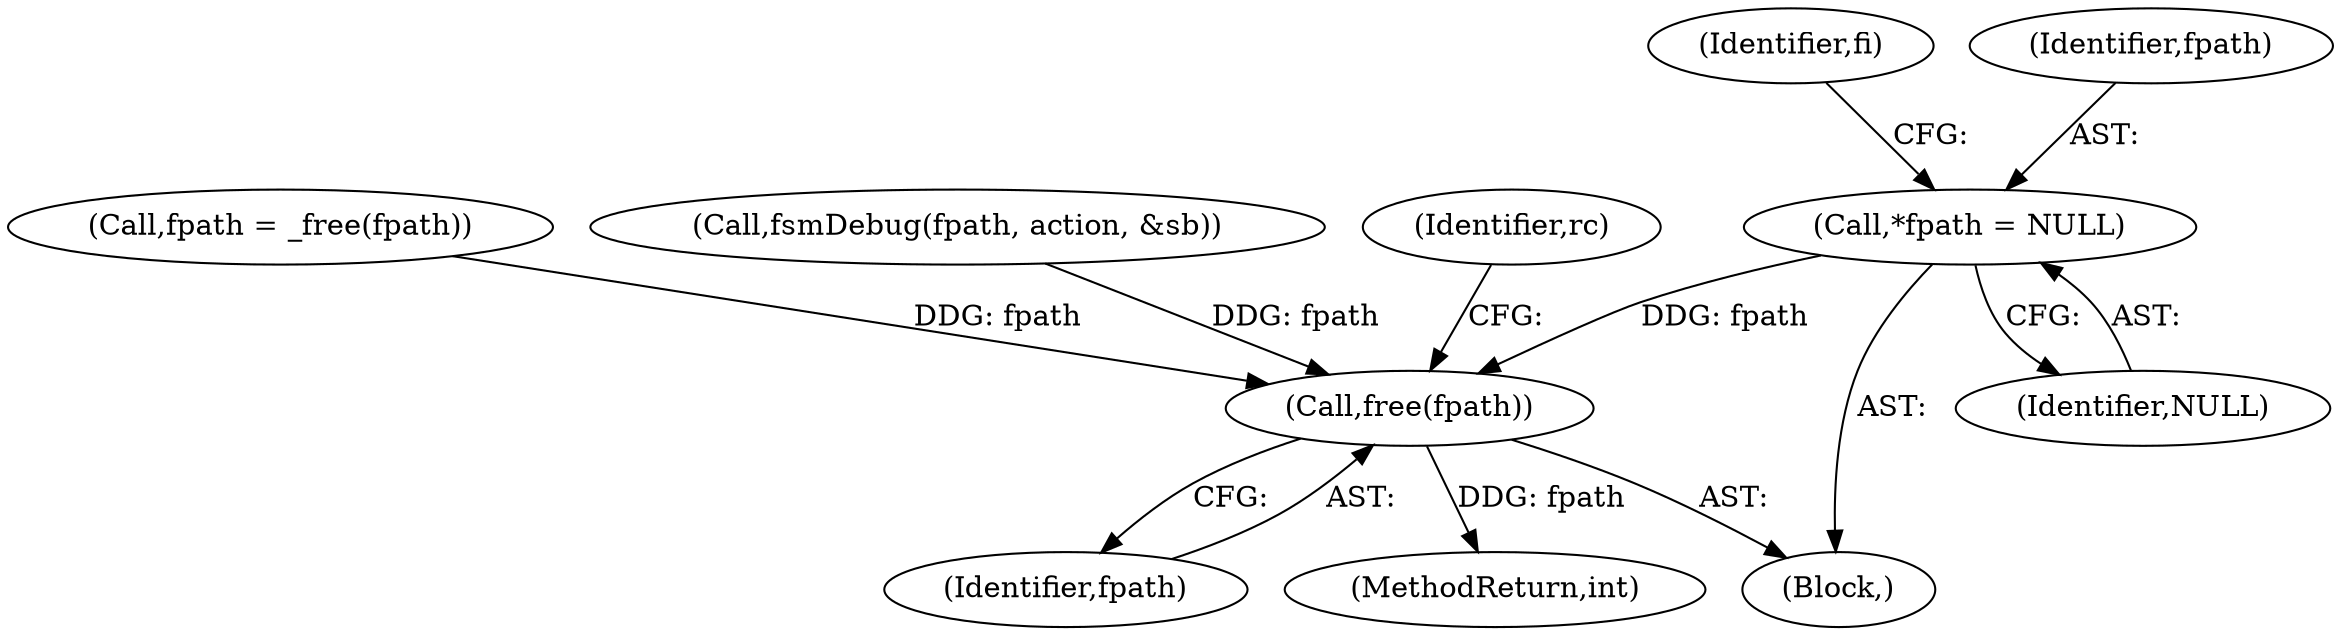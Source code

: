 digraph "0_rpm_404ef011c300207cdb1e531670384564aae04bdc_1@pointer" {
"1000189" [label="(Call,*fpath = NULL)"];
"1000614" [label="(Call,free(fpath))"];
"1000189" [label="(Call,*fpath = NULL)"];
"1000194" [label="(Identifier,fi)"];
"1000190" [label="(Identifier,fpath)"];
"1000587" [label="(Call,fpath = _free(fpath))"];
"1000191" [label="(Identifier,NULL)"];
"1000124" [label="(Block,)"];
"1000614" [label="(Call,free(fpath))"];
"1000615" [label="(Identifier,fpath)"];
"1000618" [label="(MethodReturn,int)"];
"1000278" [label="(Call,fsmDebug(fpath, action, &sb))"];
"1000617" [label="(Identifier,rc)"];
"1000189" -> "1000124"  [label="AST: "];
"1000189" -> "1000191"  [label="CFG: "];
"1000190" -> "1000189"  [label="AST: "];
"1000191" -> "1000189"  [label="AST: "];
"1000194" -> "1000189"  [label="CFG: "];
"1000189" -> "1000614"  [label="DDG: fpath"];
"1000614" -> "1000124"  [label="AST: "];
"1000614" -> "1000615"  [label="CFG: "];
"1000615" -> "1000614"  [label="AST: "];
"1000617" -> "1000614"  [label="CFG: "];
"1000614" -> "1000618"  [label="DDG: fpath"];
"1000587" -> "1000614"  [label="DDG: fpath"];
"1000278" -> "1000614"  [label="DDG: fpath"];
}
